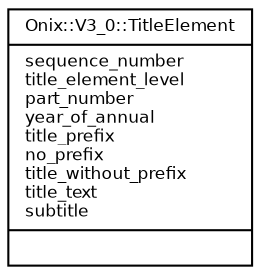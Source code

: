 digraph G {
  fontname = "Bitstream Vera Sans"
  fontsize = 8

  node [
    fontname = "Bitstream Vera Sans"
    fontsize = 8
    shape = "record"
  ]

  edge [
    fontname = "Bitstream Vera Sans"
    fontsize = 8
  ]

  TitleElement [
    label = "{Onix::V3_0::TitleElement\l|sequence_number\ltitle_element_level\lpart_number\lyear_of_annual\ltitle_prefix\lno_prefix\ltitle_without_prefix\ltitle_text\lsubtitle\l|\l}"
  ]




}
